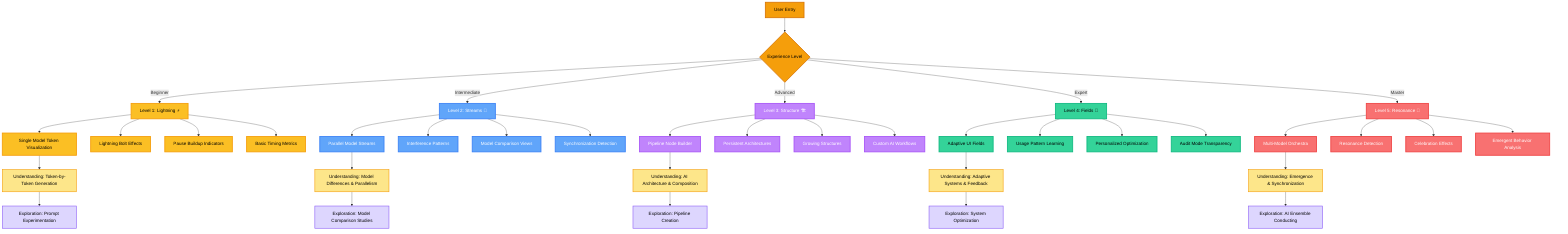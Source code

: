 graph TD
    A[User Entry] --> B{Experience Level}
    
    B -->|Beginner| L1[Level 1: Lightning ⚡]
    B -->|Intermediate| L2[Level 2: Streams 🌊]  
    B -->|Advanced| L3[Level 3: Structure 🏗️]
    B -->|Expert| L4[Level 4: Fields 🌌]
    B -->|Master| L5[Level 5: Resonance 🎵]
    
    L1 --> L1A[Single Model Token Visualization]
    L1 --> L1B[Lightning Bolt Effects]
    L1 --> L1C[Pause Buildup Indicators]
    L1 --> L1D[Basic Timing Metrics]
    
    L2 --> L2A[Parallel Model Streams]
    L2 --> L2B[Interference Patterns]
    L2 --> L2C[Model Comparison Views]
    L2 --> L2D[Synchronization Detection]
    
    L3 --> L3A[Pipeline Node Builder]
    L3 --> L3B[Persistent Architectures]
    L3 --> L3C[Growing Structures]
    L3 --> L3D[Custom AI Workflows]
    
    L4 --> L4A[Adaptive UI Fields]
    L4 --> L4B[Usage Pattern Learning]
    L4 --> L4C[Personalized Optimization]
    L4 --> L4D[Audit Mode Transparency]
    
    L5 --> L5A[Multi-Model Orchestra]
    L5 --> L5B[Resonance Detection]
    L5 --> L5C[Celebration Effects]
    L5 --> L5D[Emergent Behavior Analysis]
    
    L1A --> U1[Understanding: Token-by-Token Generation]
    L2A --> U2[Understanding: Model Differences & Parallelism]
    L3A --> U3[Understanding: AI Architecture & Composition]
    L4A --> U4[Understanding: Adaptive Systems & Feedback]
    L5A --> U5[Understanding: Emergence & Synchronization]
    
    U1 --> E1[Exploration: Prompt Experimentation]
    U2 --> E2[Exploration: Model Comparison Studies]
    U3 --> E3[Exploration: Pipeline Creation]
    U4 --> E4[Exploration: System Optimization]
    U5 --> E5[Exploration: AI Ensemble Conducting]
    
    classDef level1 fill:#fbbf24,stroke:#f59e0b,stroke-width:3px,color:#000
    classDef level2 fill:#60a5fa,stroke:#3b82f6,stroke-width:3px,color:#fff
    classDef level3 fill:#c084fc,stroke:#a855f7,stroke-width:3px,color:#fff
    classDef level4 fill:#34d399,stroke:#10b981,stroke-width:3px,color:#000
    classDef level5 fill:#f87171,stroke:#ef4444,stroke-width:3px,color:#fff
    classDef feature fill:#e2e8f0,stroke:#64748b,stroke-width:2px,color:#000
    classDef understanding fill:#fde68a,stroke:#f59e0b,stroke-width:2px,color:#000
    classDef exploration fill:#ddd6fe,stroke:#8b5cf6,stroke-width:2px,color:#000
    classDef entry fill:#f59e0b,stroke:#d97706,stroke-width:3px,color:#000
    
    class A,B entry
    class L1,L1A,L1B,L1C,L1D level1
    class L2,L2A,L2B,L2C,L2D level2
    class L3,L3A,L3B,L3C,L3D level3
    class L4,L4A,L4B,L4C,L4D level4
    class L5,L5A,L5B,L5C,L5D level5
    class U1,U2,U3,U4,U5 understanding
    class E1,E2,E3,E4,E5 exploration